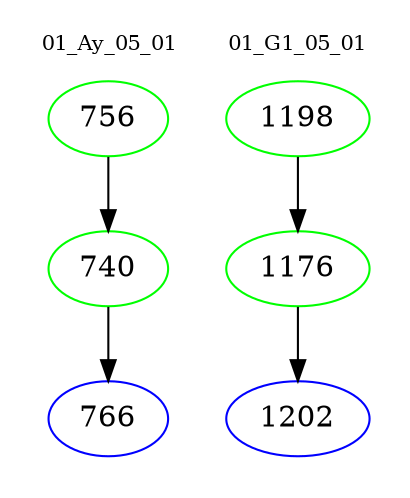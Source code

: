 digraph{
subgraph cluster_0 {
color = white
label = "01_Ay_05_01";
fontsize=10;
T0_756 [label="756", color="green"]
T0_756 -> T0_740 [color="black"]
T0_740 [label="740", color="green"]
T0_740 -> T0_766 [color="black"]
T0_766 [label="766", color="blue"]
}
subgraph cluster_1 {
color = white
label = "01_G1_05_01";
fontsize=10;
T1_1198 [label="1198", color="green"]
T1_1198 -> T1_1176 [color="black"]
T1_1176 [label="1176", color="green"]
T1_1176 -> T1_1202 [color="black"]
T1_1202 [label="1202", color="blue"]
}
}
